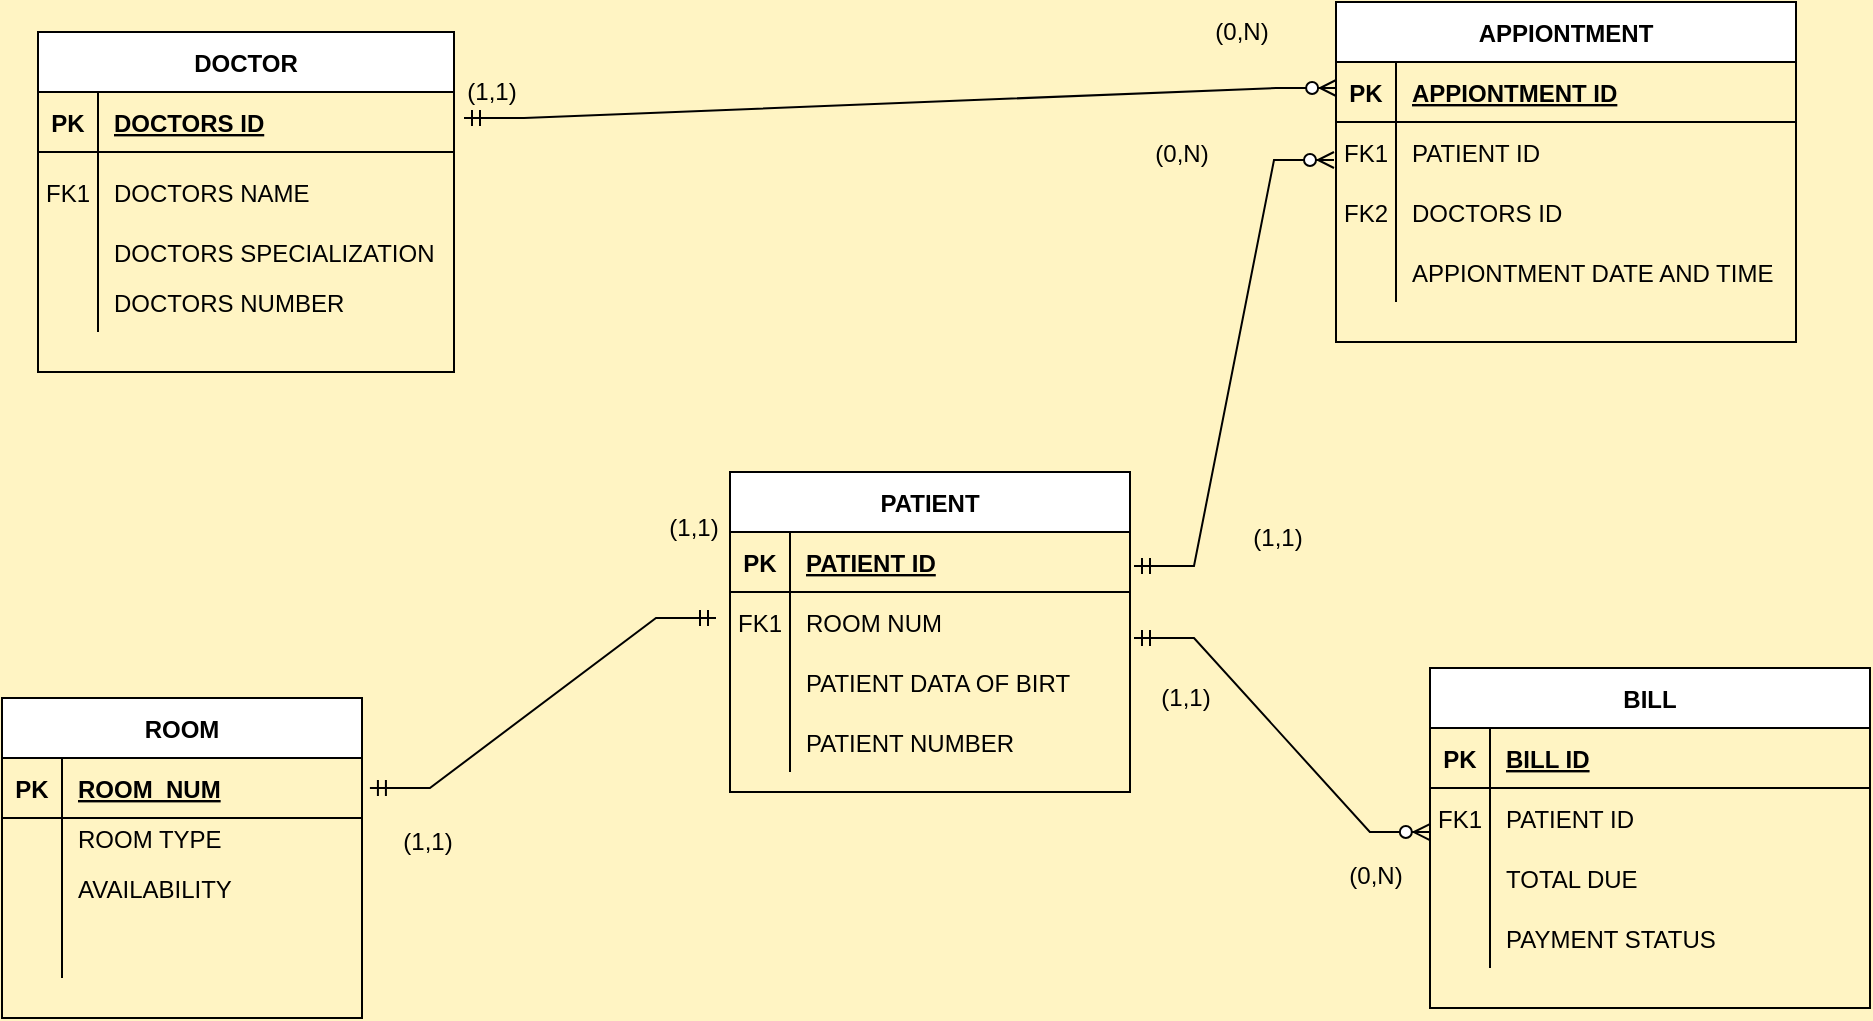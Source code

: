 <mxfile version="26.0.16">
  <diagram id="R2lEEEUBdFMjLlhIrx00" name="Page-1">
    <mxGraphModel dx="1700" dy="1997" grid="0" gridSize="10" guides="0" tooltips="1" connect="0" arrows="1" fold="1" page="1" pageScale="1" pageWidth="1100" pageHeight="850" background="#FFF4C3" math="0" shadow="0" extFonts="Permanent Marker^https://fonts.googleapis.com/css?family=Permanent+Marker">
      <root>
        <mxCell id="0" />
        <mxCell id="1" parent="0" />
        <mxCell id="ucOzIZoaLktqHXl51RP_-7" value="ROOM" style="shape=table;startSize=30;container=1;collapsible=1;childLayout=tableLayout;fixedRows=1;rowLines=0;fontStyle=1;align=center;resizeLast=1;" parent="1" vertex="1">
          <mxGeometry x="93" y="-492" width="180" height="160" as="geometry" />
        </mxCell>
        <mxCell id="ucOzIZoaLktqHXl51RP_-8" value="" style="shape=partialRectangle;collapsible=0;dropTarget=0;pointerEvents=0;fillColor=none;points=[[0,0.5],[1,0.5]];portConstraint=eastwest;top=0;left=0;right=0;bottom=1;" parent="ucOzIZoaLktqHXl51RP_-7" vertex="1">
          <mxGeometry y="30" width="180" height="30" as="geometry" />
        </mxCell>
        <mxCell id="ucOzIZoaLktqHXl51RP_-9" value="PK" style="shape=partialRectangle;overflow=hidden;connectable=0;fillColor=none;top=0;left=0;bottom=0;right=0;fontStyle=1;" parent="ucOzIZoaLktqHXl51RP_-8" vertex="1">
          <mxGeometry width="30" height="30" as="geometry">
            <mxRectangle width="30" height="30" as="alternateBounds" />
          </mxGeometry>
        </mxCell>
        <mxCell id="ucOzIZoaLktqHXl51RP_-10" value="ROOM  NUM" style="shape=partialRectangle;overflow=hidden;connectable=0;fillColor=none;top=0;left=0;bottom=0;right=0;align=left;spacingLeft=6;fontStyle=5;" parent="ucOzIZoaLktqHXl51RP_-8" vertex="1">
          <mxGeometry x="30" width="150" height="30" as="geometry">
            <mxRectangle width="150" height="30" as="alternateBounds" />
          </mxGeometry>
        </mxCell>
        <mxCell id="ucOzIZoaLktqHXl51RP_-11" value="" style="shape=partialRectangle;collapsible=0;dropTarget=0;pointerEvents=0;fillColor=none;points=[[0,0.5],[1,0.5]];portConstraint=eastwest;top=0;left=0;right=0;bottom=0;" parent="ucOzIZoaLktqHXl51RP_-7" vertex="1">
          <mxGeometry y="60" width="180" height="20" as="geometry" />
        </mxCell>
        <mxCell id="ucOzIZoaLktqHXl51RP_-12" value="" style="shape=partialRectangle;overflow=hidden;connectable=0;fillColor=none;top=0;left=0;bottom=0;right=0;" parent="ucOzIZoaLktqHXl51RP_-11" vertex="1">
          <mxGeometry width="30" height="20" as="geometry">
            <mxRectangle width="30" height="20" as="alternateBounds" />
          </mxGeometry>
        </mxCell>
        <mxCell id="ucOzIZoaLktqHXl51RP_-13" value="ROOM TYPE " style="shape=partialRectangle;overflow=hidden;connectable=0;fillColor=none;top=0;left=0;bottom=0;right=0;align=left;spacingLeft=6;" parent="ucOzIZoaLktqHXl51RP_-11" vertex="1">
          <mxGeometry x="30" width="150" height="20" as="geometry">
            <mxRectangle width="150" height="20" as="alternateBounds" />
          </mxGeometry>
        </mxCell>
        <mxCell id="ucOzIZoaLktqHXl51RP_-14" value="" style="shape=partialRectangle;collapsible=0;dropTarget=0;pointerEvents=0;fillColor=none;points=[[0,0.5],[1,0.5]];portConstraint=eastwest;top=0;left=0;right=0;bottom=0;" parent="ucOzIZoaLktqHXl51RP_-7" vertex="1">
          <mxGeometry y="80" width="180" height="30" as="geometry" />
        </mxCell>
        <mxCell id="ucOzIZoaLktqHXl51RP_-15" value="" style="shape=partialRectangle;overflow=hidden;connectable=0;fillColor=none;top=0;left=0;bottom=0;right=0;" parent="ucOzIZoaLktqHXl51RP_-14" vertex="1">
          <mxGeometry width="30" height="30" as="geometry">
            <mxRectangle width="30" height="30" as="alternateBounds" />
          </mxGeometry>
        </mxCell>
        <mxCell id="ucOzIZoaLktqHXl51RP_-16" value="AVAILABILITY" style="shape=partialRectangle;overflow=hidden;connectable=0;fillColor=none;top=0;left=0;bottom=0;right=0;align=left;spacingLeft=6;" parent="ucOzIZoaLktqHXl51RP_-14" vertex="1">
          <mxGeometry x="30" width="150" height="30" as="geometry">
            <mxRectangle width="150" height="30" as="alternateBounds" />
          </mxGeometry>
        </mxCell>
        <mxCell id="ucOzIZoaLktqHXl51RP_-17" value="" style="shape=partialRectangle;collapsible=0;dropTarget=0;pointerEvents=0;fillColor=none;points=[[0,0.5],[1,0.5]];portConstraint=eastwest;top=0;left=0;right=0;bottom=0;" parent="ucOzIZoaLktqHXl51RP_-7" vertex="1">
          <mxGeometry y="110" width="180" height="30" as="geometry" />
        </mxCell>
        <mxCell id="ucOzIZoaLktqHXl51RP_-18" value="" style="shape=partialRectangle;overflow=hidden;connectable=0;fillColor=none;top=0;left=0;bottom=0;right=0;" parent="ucOzIZoaLktqHXl51RP_-17" vertex="1">
          <mxGeometry width="30" height="30" as="geometry">
            <mxRectangle width="30" height="30" as="alternateBounds" />
          </mxGeometry>
        </mxCell>
        <mxCell id="ucOzIZoaLktqHXl51RP_-19" value="" style="shape=partialRectangle;overflow=hidden;connectable=0;fillColor=none;top=0;left=0;bottom=0;right=0;align=left;spacingLeft=6;" parent="ucOzIZoaLktqHXl51RP_-17" vertex="1">
          <mxGeometry x="30" width="150" height="30" as="geometry">
            <mxRectangle width="150" height="30" as="alternateBounds" />
          </mxGeometry>
        </mxCell>
        <mxCell id="C-vyLk0tnHw3VtMMgP7b-2" value="PATIENT" style="shape=table;startSize=30;container=1;collapsible=1;childLayout=tableLayout;fixedRows=1;rowLines=0;fontStyle=1;align=center;resizeLast=1;" parent="1" vertex="1">
          <mxGeometry x="457" y="-605" width="200" height="160" as="geometry" />
        </mxCell>
        <mxCell id="C-vyLk0tnHw3VtMMgP7b-3" value="" style="shape=partialRectangle;collapsible=0;dropTarget=0;pointerEvents=0;fillColor=none;points=[[0,0.5],[1,0.5]];portConstraint=eastwest;top=0;left=0;right=0;bottom=1;" parent="C-vyLk0tnHw3VtMMgP7b-2" vertex="1">
          <mxGeometry y="30" width="200" height="30" as="geometry" />
        </mxCell>
        <mxCell id="C-vyLk0tnHw3VtMMgP7b-4" value="PK" style="shape=partialRectangle;overflow=hidden;connectable=0;fillColor=none;top=0;left=0;bottom=0;right=0;fontStyle=1;" parent="C-vyLk0tnHw3VtMMgP7b-3" vertex="1">
          <mxGeometry width="30" height="30" as="geometry">
            <mxRectangle width="30" height="30" as="alternateBounds" />
          </mxGeometry>
        </mxCell>
        <mxCell id="C-vyLk0tnHw3VtMMgP7b-5" value="PATIENT ID" style="shape=partialRectangle;overflow=hidden;connectable=0;fillColor=none;top=0;left=0;bottom=0;right=0;align=left;spacingLeft=6;fontStyle=5;" parent="C-vyLk0tnHw3VtMMgP7b-3" vertex="1">
          <mxGeometry x="30" width="170" height="30" as="geometry">
            <mxRectangle width="170" height="30" as="alternateBounds" />
          </mxGeometry>
        </mxCell>
        <mxCell id="C-vyLk0tnHw3VtMMgP7b-6" value="" style="shape=partialRectangle;collapsible=0;dropTarget=0;pointerEvents=0;fillColor=none;points=[[0,0.5],[1,0.5]];portConstraint=eastwest;top=0;left=0;right=0;bottom=0;" parent="C-vyLk0tnHw3VtMMgP7b-2" vertex="1">
          <mxGeometry y="60" width="200" height="30" as="geometry" />
        </mxCell>
        <mxCell id="C-vyLk0tnHw3VtMMgP7b-7" value="FK1" style="shape=partialRectangle;overflow=hidden;connectable=0;fillColor=none;top=0;left=0;bottom=0;right=0;" parent="C-vyLk0tnHw3VtMMgP7b-6" vertex="1">
          <mxGeometry width="30" height="30" as="geometry">
            <mxRectangle width="30" height="30" as="alternateBounds" />
          </mxGeometry>
        </mxCell>
        <mxCell id="C-vyLk0tnHw3VtMMgP7b-8" value="ROOM NUM" style="shape=partialRectangle;overflow=hidden;connectable=0;fillColor=none;top=0;left=0;bottom=0;right=0;align=left;spacingLeft=6;" parent="C-vyLk0tnHw3VtMMgP7b-6" vertex="1">
          <mxGeometry x="30" width="170" height="30" as="geometry">
            <mxRectangle width="170" height="30" as="alternateBounds" />
          </mxGeometry>
        </mxCell>
        <mxCell id="C-vyLk0tnHw3VtMMgP7b-9" value="" style="shape=partialRectangle;collapsible=0;dropTarget=0;pointerEvents=0;fillColor=none;points=[[0,0.5],[1,0.5]];portConstraint=eastwest;top=0;left=0;right=0;bottom=0;" parent="C-vyLk0tnHw3VtMMgP7b-2" vertex="1">
          <mxGeometry y="90" width="200" height="30" as="geometry" />
        </mxCell>
        <mxCell id="C-vyLk0tnHw3VtMMgP7b-10" value="" style="shape=partialRectangle;overflow=hidden;connectable=0;fillColor=none;top=0;left=0;bottom=0;right=0;" parent="C-vyLk0tnHw3VtMMgP7b-9" vertex="1">
          <mxGeometry width="30" height="30" as="geometry">
            <mxRectangle width="30" height="30" as="alternateBounds" />
          </mxGeometry>
        </mxCell>
        <mxCell id="C-vyLk0tnHw3VtMMgP7b-11" value="PATIENT DATA OF BIRT" style="shape=partialRectangle;overflow=hidden;connectable=0;fillColor=none;top=0;left=0;bottom=0;right=0;align=left;spacingLeft=6;" parent="C-vyLk0tnHw3VtMMgP7b-9" vertex="1">
          <mxGeometry x="30" width="170" height="30" as="geometry">
            <mxRectangle width="170" height="30" as="alternateBounds" />
          </mxGeometry>
        </mxCell>
        <mxCell id="ucOzIZoaLktqHXl51RP_-4" value="" style="shape=partialRectangle;collapsible=0;dropTarget=0;pointerEvents=0;fillColor=none;points=[[0,0.5],[1,0.5]];portConstraint=eastwest;top=0;left=0;right=0;bottom=0;" parent="C-vyLk0tnHw3VtMMgP7b-2" vertex="1">
          <mxGeometry y="120" width="200" height="30" as="geometry" />
        </mxCell>
        <mxCell id="ucOzIZoaLktqHXl51RP_-5" value="" style="shape=partialRectangle;overflow=hidden;connectable=0;fillColor=none;top=0;left=0;bottom=0;right=0;" parent="ucOzIZoaLktqHXl51RP_-4" vertex="1">
          <mxGeometry width="30" height="30" as="geometry">
            <mxRectangle width="30" height="30" as="alternateBounds" />
          </mxGeometry>
        </mxCell>
        <mxCell id="ucOzIZoaLktqHXl51RP_-6" value="PATIENT NUMBER" style="shape=partialRectangle;overflow=hidden;connectable=0;fillColor=none;top=0;left=0;bottom=0;right=0;align=left;spacingLeft=6;" parent="ucOzIZoaLktqHXl51RP_-4" vertex="1">
          <mxGeometry x="30" width="170" height="30" as="geometry">
            <mxRectangle width="170" height="30" as="alternateBounds" />
          </mxGeometry>
        </mxCell>
        <mxCell id="ucOzIZoaLktqHXl51RP_-20" value="BILL" style="shape=table;startSize=30;container=1;collapsible=1;childLayout=tableLayout;fixedRows=1;rowLines=0;fontStyle=1;align=center;resizeLast=1;" parent="1" vertex="1">
          <mxGeometry x="807" y="-507" width="220" height="170" as="geometry" />
        </mxCell>
        <mxCell id="ucOzIZoaLktqHXl51RP_-21" value="" style="shape=partialRectangle;collapsible=0;dropTarget=0;pointerEvents=0;fillColor=none;points=[[0,0.5],[1,0.5]];portConstraint=eastwest;top=0;left=0;right=0;bottom=1;" parent="ucOzIZoaLktqHXl51RP_-20" vertex="1">
          <mxGeometry y="30" width="220" height="30" as="geometry" />
        </mxCell>
        <mxCell id="ucOzIZoaLktqHXl51RP_-22" value="PK" style="shape=partialRectangle;overflow=hidden;connectable=0;fillColor=none;top=0;left=0;bottom=0;right=0;fontStyle=1;" parent="ucOzIZoaLktqHXl51RP_-21" vertex="1">
          <mxGeometry width="30" height="30" as="geometry">
            <mxRectangle width="30" height="30" as="alternateBounds" />
          </mxGeometry>
        </mxCell>
        <mxCell id="ucOzIZoaLktqHXl51RP_-23" value="BILL ID" style="shape=partialRectangle;overflow=hidden;connectable=0;fillColor=none;top=0;left=0;bottom=0;right=0;align=left;spacingLeft=6;fontStyle=5;" parent="ucOzIZoaLktqHXl51RP_-21" vertex="1">
          <mxGeometry x="30" width="190" height="30" as="geometry">
            <mxRectangle width="190" height="30" as="alternateBounds" />
          </mxGeometry>
        </mxCell>
        <mxCell id="ucOzIZoaLktqHXl51RP_-24" value="" style="shape=partialRectangle;collapsible=0;dropTarget=0;pointerEvents=0;fillColor=none;points=[[0,0.5],[1,0.5]];portConstraint=eastwest;top=0;left=0;right=0;bottom=0;" parent="ucOzIZoaLktqHXl51RP_-20" vertex="1">
          <mxGeometry y="60" width="220" height="30" as="geometry" />
        </mxCell>
        <mxCell id="ucOzIZoaLktqHXl51RP_-25" value="FK1" style="shape=partialRectangle;overflow=hidden;connectable=0;fillColor=none;top=0;left=0;bottom=0;right=0;" parent="ucOzIZoaLktqHXl51RP_-24" vertex="1">
          <mxGeometry width="30" height="30" as="geometry">
            <mxRectangle width="30" height="30" as="alternateBounds" />
          </mxGeometry>
        </mxCell>
        <mxCell id="ucOzIZoaLktqHXl51RP_-26" value="PATIENT ID" style="shape=partialRectangle;overflow=hidden;connectable=0;fillColor=none;top=0;left=0;bottom=0;right=0;align=left;spacingLeft=6;" parent="ucOzIZoaLktqHXl51RP_-24" vertex="1">
          <mxGeometry x="30" width="190" height="30" as="geometry">
            <mxRectangle width="190" height="30" as="alternateBounds" />
          </mxGeometry>
        </mxCell>
        <mxCell id="ucOzIZoaLktqHXl51RP_-27" value="" style="shape=partialRectangle;collapsible=0;dropTarget=0;pointerEvents=0;fillColor=none;points=[[0,0.5],[1,0.5]];portConstraint=eastwest;top=0;left=0;right=0;bottom=0;" parent="ucOzIZoaLktqHXl51RP_-20" vertex="1">
          <mxGeometry y="90" width="220" height="30" as="geometry" />
        </mxCell>
        <mxCell id="ucOzIZoaLktqHXl51RP_-28" value="" style="shape=partialRectangle;overflow=hidden;connectable=0;fillColor=none;top=0;left=0;bottom=0;right=0;" parent="ucOzIZoaLktqHXl51RP_-27" vertex="1">
          <mxGeometry width="30" height="30" as="geometry">
            <mxRectangle width="30" height="30" as="alternateBounds" />
          </mxGeometry>
        </mxCell>
        <mxCell id="ucOzIZoaLktqHXl51RP_-29" value="TOTAL DUE" style="shape=partialRectangle;overflow=hidden;connectable=0;fillColor=none;top=0;left=0;bottom=0;right=0;align=left;spacingLeft=6;" parent="ucOzIZoaLktqHXl51RP_-27" vertex="1">
          <mxGeometry x="30" width="190" height="30" as="geometry">
            <mxRectangle width="190" height="30" as="alternateBounds" />
          </mxGeometry>
        </mxCell>
        <mxCell id="ucOzIZoaLktqHXl51RP_-30" value="" style="shape=partialRectangle;collapsible=0;dropTarget=0;pointerEvents=0;fillColor=none;points=[[0,0.5],[1,0.5]];portConstraint=eastwest;top=0;left=0;right=0;bottom=0;" parent="ucOzIZoaLktqHXl51RP_-20" vertex="1">
          <mxGeometry y="120" width="220" height="30" as="geometry" />
        </mxCell>
        <mxCell id="ucOzIZoaLktqHXl51RP_-31" value="" style="shape=partialRectangle;overflow=hidden;connectable=0;fillColor=none;top=0;left=0;bottom=0;right=0;" parent="ucOzIZoaLktqHXl51RP_-30" vertex="1">
          <mxGeometry width="30" height="30" as="geometry">
            <mxRectangle width="30" height="30" as="alternateBounds" />
          </mxGeometry>
        </mxCell>
        <mxCell id="ucOzIZoaLktqHXl51RP_-32" value="PAYMENT STATUS" style="shape=partialRectangle;overflow=hidden;connectable=0;fillColor=none;top=0;left=0;bottom=0;right=0;align=left;spacingLeft=6;" parent="ucOzIZoaLktqHXl51RP_-30" vertex="1">
          <mxGeometry x="30" width="190" height="30" as="geometry">
            <mxRectangle width="190" height="30" as="alternateBounds" />
          </mxGeometry>
        </mxCell>
        <mxCell id="ucOzIZoaLktqHXl51RP_-33" value="APPIONTMENT" style="shape=table;startSize=30;container=1;collapsible=1;childLayout=tableLayout;fixedRows=1;rowLines=0;fontStyle=1;align=center;resizeLast=1;" parent="1" vertex="1">
          <mxGeometry x="760" y="-840" width="230" height="170" as="geometry" />
        </mxCell>
        <mxCell id="ucOzIZoaLktqHXl51RP_-34" value="" style="shape=partialRectangle;collapsible=0;dropTarget=0;pointerEvents=0;fillColor=none;points=[[0,0.5],[1,0.5]];portConstraint=eastwest;top=0;left=0;right=0;bottom=1;" parent="ucOzIZoaLktqHXl51RP_-33" vertex="1">
          <mxGeometry y="30" width="230" height="30" as="geometry" />
        </mxCell>
        <mxCell id="ucOzIZoaLktqHXl51RP_-35" value="PK" style="shape=partialRectangle;overflow=hidden;connectable=0;fillColor=none;top=0;left=0;bottom=0;right=0;fontStyle=1;" parent="ucOzIZoaLktqHXl51RP_-34" vertex="1">
          <mxGeometry width="30" height="30" as="geometry">
            <mxRectangle width="30" height="30" as="alternateBounds" />
          </mxGeometry>
        </mxCell>
        <mxCell id="ucOzIZoaLktqHXl51RP_-36" value="APPIONTMENT ID" style="shape=partialRectangle;overflow=hidden;connectable=0;fillColor=none;top=0;left=0;bottom=0;right=0;align=left;spacingLeft=6;fontStyle=5;" parent="ucOzIZoaLktqHXl51RP_-34" vertex="1">
          <mxGeometry x="30" width="200" height="30" as="geometry">
            <mxRectangle width="200" height="30" as="alternateBounds" />
          </mxGeometry>
        </mxCell>
        <mxCell id="ucOzIZoaLktqHXl51RP_-37" value="" style="shape=partialRectangle;collapsible=0;dropTarget=0;pointerEvents=0;fillColor=none;points=[[0,0.5],[1,0.5]];portConstraint=eastwest;top=0;left=0;right=0;bottom=0;" parent="ucOzIZoaLktqHXl51RP_-33" vertex="1">
          <mxGeometry y="60" width="230" height="30" as="geometry" />
        </mxCell>
        <mxCell id="ucOzIZoaLktqHXl51RP_-38" value="FK1" style="shape=partialRectangle;overflow=hidden;connectable=0;fillColor=none;top=0;left=0;bottom=0;right=0;" parent="ucOzIZoaLktqHXl51RP_-37" vertex="1">
          <mxGeometry width="30" height="30" as="geometry">
            <mxRectangle width="30" height="30" as="alternateBounds" />
          </mxGeometry>
        </mxCell>
        <mxCell id="ucOzIZoaLktqHXl51RP_-39" value="PATIENT ID" style="shape=partialRectangle;overflow=hidden;connectable=0;fillColor=none;top=0;left=0;bottom=0;right=0;align=left;spacingLeft=6;" parent="ucOzIZoaLktqHXl51RP_-37" vertex="1">
          <mxGeometry x="30" width="200" height="30" as="geometry">
            <mxRectangle width="200" height="30" as="alternateBounds" />
          </mxGeometry>
        </mxCell>
        <mxCell id="ucOzIZoaLktqHXl51RP_-40" value="" style="shape=partialRectangle;collapsible=0;dropTarget=0;pointerEvents=0;fillColor=none;points=[[0,0.5],[1,0.5]];portConstraint=eastwest;top=0;left=0;right=0;bottom=0;" parent="ucOzIZoaLktqHXl51RP_-33" vertex="1">
          <mxGeometry y="90" width="230" height="30" as="geometry" />
        </mxCell>
        <mxCell id="ucOzIZoaLktqHXl51RP_-41" value="FK2" style="shape=partialRectangle;overflow=hidden;connectable=0;fillColor=none;top=0;left=0;bottom=0;right=0;" parent="ucOzIZoaLktqHXl51RP_-40" vertex="1">
          <mxGeometry width="30" height="30" as="geometry">
            <mxRectangle width="30" height="30" as="alternateBounds" />
          </mxGeometry>
        </mxCell>
        <mxCell id="ucOzIZoaLktqHXl51RP_-42" value="DOCTORS ID" style="shape=partialRectangle;overflow=hidden;connectable=0;fillColor=none;top=0;left=0;bottom=0;right=0;align=left;spacingLeft=6;" parent="ucOzIZoaLktqHXl51RP_-40" vertex="1">
          <mxGeometry x="30" width="200" height="30" as="geometry">
            <mxRectangle width="200" height="30" as="alternateBounds" />
          </mxGeometry>
        </mxCell>
        <mxCell id="ucOzIZoaLktqHXl51RP_-43" value="" style="shape=partialRectangle;collapsible=0;dropTarget=0;pointerEvents=0;fillColor=none;points=[[0,0.5],[1,0.5]];portConstraint=eastwest;top=0;left=0;right=0;bottom=0;" parent="ucOzIZoaLktqHXl51RP_-33" vertex="1">
          <mxGeometry y="120" width="230" height="30" as="geometry" />
        </mxCell>
        <mxCell id="ucOzIZoaLktqHXl51RP_-44" value="" style="shape=partialRectangle;overflow=hidden;connectable=0;fillColor=none;top=0;left=0;bottom=0;right=0;" parent="ucOzIZoaLktqHXl51RP_-43" vertex="1">
          <mxGeometry width="30" height="30" as="geometry">
            <mxRectangle width="30" height="30" as="alternateBounds" />
          </mxGeometry>
        </mxCell>
        <mxCell id="ucOzIZoaLktqHXl51RP_-45" value="APPIONTMENT DATE AND TIME" style="shape=partialRectangle;overflow=hidden;connectable=0;fillColor=none;top=0;left=0;bottom=0;right=0;align=left;spacingLeft=6;" parent="ucOzIZoaLktqHXl51RP_-43" vertex="1">
          <mxGeometry x="30" width="200" height="30" as="geometry">
            <mxRectangle width="200" height="30" as="alternateBounds" />
          </mxGeometry>
        </mxCell>
        <mxCell id="pJFqb_I9UgKfuZICgmUJ-14" value="DOCTOR" style="shape=table;startSize=30;container=1;collapsible=1;childLayout=tableLayout;fixedRows=1;rowLines=0;fontStyle=1;align=center;resizeLast=1;" parent="1" vertex="1">
          <mxGeometry x="111" y="-825" width="208" height="170" as="geometry" />
        </mxCell>
        <mxCell id="pJFqb_I9UgKfuZICgmUJ-15" value="" style="shape=partialRectangle;collapsible=0;dropTarget=0;pointerEvents=0;fillColor=none;points=[[0,0.5],[1,0.5]];portConstraint=eastwest;top=0;left=0;right=0;bottom=1;" parent="pJFqb_I9UgKfuZICgmUJ-14" vertex="1">
          <mxGeometry y="30" width="208" height="30" as="geometry" />
        </mxCell>
        <mxCell id="pJFqb_I9UgKfuZICgmUJ-16" value="PK" style="shape=partialRectangle;overflow=hidden;connectable=0;fillColor=none;top=0;left=0;bottom=0;right=0;fontStyle=1;" parent="pJFqb_I9UgKfuZICgmUJ-15" vertex="1">
          <mxGeometry width="30" height="30" as="geometry">
            <mxRectangle width="30" height="30" as="alternateBounds" />
          </mxGeometry>
        </mxCell>
        <mxCell id="pJFqb_I9UgKfuZICgmUJ-17" value="DOCTORS ID" style="shape=partialRectangle;overflow=hidden;connectable=0;fillColor=none;top=0;left=0;bottom=0;right=0;align=left;spacingLeft=6;fontStyle=5;" parent="pJFqb_I9UgKfuZICgmUJ-15" vertex="1">
          <mxGeometry x="30" width="178" height="30" as="geometry">
            <mxRectangle width="178" height="30" as="alternateBounds" />
          </mxGeometry>
        </mxCell>
        <mxCell id="pJFqb_I9UgKfuZICgmUJ-18" value="" style="shape=partialRectangle;collapsible=0;dropTarget=0;pointerEvents=0;fillColor=none;points=[[0,0.5],[1,0.5]];portConstraint=eastwest;top=0;left=0;right=0;bottom=0;" parent="pJFqb_I9UgKfuZICgmUJ-14" vertex="1">
          <mxGeometry y="60" width="208" height="40" as="geometry" />
        </mxCell>
        <mxCell id="pJFqb_I9UgKfuZICgmUJ-19" value="FK1" style="shape=partialRectangle;overflow=hidden;connectable=0;fillColor=none;top=0;left=0;bottom=0;right=0;" parent="pJFqb_I9UgKfuZICgmUJ-18" vertex="1">
          <mxGeometry width="30" height="40" as="geometry">
            <mxRectangle width="30" height="40" as="alternateBounds" />
          </mxGeometry>
        </mxCell>
        <mxCell id="pJFqb_I9UgKfuZICgmUJ-20" value="DOCTORS NAME" style="shape=partialRectangle;overflow=hidden;connectable=0;fillColor=none;top=0;left=0;bottom=0;right=0;align=left;spacingLeft=6;" parent="pJFqb_I9UgKfuZICgmUJ-18" vertex="1">
          <mxGeometry x="30" width="178" height="40" as="geometry">
            <mxRectangle width="178" height="40" as="alternateBounds" />
          </mxGeometry>
        </mxCell>
        <mxCell id="pJFqb_I9UgKfuZICgmUJ-21" value="" style="shape=partialRectangle;collapsible=0;dropTarget=0;pointerEvents=0;fillColor=none;points=[[0,0.5],[1,0.5]];portConstraint=eastwest;top=0;left=0;right=0;bottom=0;" parent="pJFqb_I9UgKfuZICgmUJ-14" vertex="1">
          <mxGeometry y="100" width="208" height="20" as="geometry" />
        </mxCell>
        <mxCell id="pJFqb_I9UgKfuZICgmUJ-22" value="" style="shape=partialRectangle;overflow=hidden;connectable=0;fillColor=none;top=0;left=0;bottom=0;right=0;" parent="pJFqb_I9UgKfuZICgmUJ-21" vertex="1">
          <mxGeometry width="30" height="20" as="geometry">
            <mxRectangle width="30" height="20" as="alternateBounds" />
          </mxGeometry>
        </mxCell>
        <mxCell id="pJFqb_I9UgKfuZICgmUJ-23" value="DOCTORS SPECIALIZATION" style="shape=partialRectangle;overflow=hidden;connectable=0;fillColor=none;top=0;left=0;bottom=0;right=0;align=left;spacingLeft=6;" parent="pJFqb_I9UgKfuZICgmUJ-21" vertex="1">
          <mxGeometry x="30" width="178" height="20" as="geometry">
            <mxRectangle width="178" height="20" as="alternateBounds" />
          </mxGeometry>
        </mxCell>
        <mxCell id="ucOzIZoaLktqHXl51RP_-1" value="" style="shape=partialRectangle;collapsible=0;dropTarget=0;pointerEvents=0;fillColor=none;points=[[0,0.5],[1,0.5]];portConstraint=eastwest;top=0;left=0;right=0;bottom=0;" parent="pJFqb_I9UgKfuZICgmUJ-14" vertex="1">
          <mxGeometry y="120" width="208" height="30" as="geometry" />
        </mxCell>
        <mxCell id="ucOzIZoaLktqHXl51RP_-2" value="" style="shape=partialRectangle;overflow=hidden;connectable=0;fillColor=none;top=0;left=0;bottom=0;right=0;" parent="ucOzIZoaLktqHXl51RP_-1" vertex="1">
          <mxGeometry width="30" height="30" as="geometry">
            <mxRectangle width="30" height="30" as="alternateBounds" />
          </mxGeometry>
        </mxCell>
        <mxCell id="ucOzIZoaLktqHXl51RP_-3" value="DOCTORS NUMBER" style="shape=partialRectangle;overflow=hidden;connectable=0;fillColor=none;top=0;left=0;bottom=0;right=0;align=left;spacingLeft=6;" parent="ucOzIZoaLktqHXl51RP_-1" vertex="1">
          <mxGeometry x="30" width="178" height="30" as="geometry">
            <mxRectangle width="178" height="30" as="alternateBounds" />
          </mxGeometry>
        </mxCell>
        <mxCell id="ucOzIZoaLktqHXl51RP_-65" value="" style="edgeStyle=entityRelationEdgeStyle;fontSize=12;html=1;endArrow=ERzeroToMany;startArrow=ERmandOne;rounded=0;entryX=-0.017;entryY=0.633;entryDx=0;entryDy=0;entryPerimeter=0;exitX=1.005;exitY=0.633;exitDx=0;exitDy=0;exitPerimeter=0;" parent="1" edge="1">
          <mxGeometry width="100" height="100" relative="1" as="geometry">
            <mxPoint x="324.0" y="-782" as="sourcePoint" />
            <mxPoint x="760.05" y="-797" as="targetPoint" />
          </mxGeometry>
        </mxCell>
        <mxCell id="ucOzIZoaLktqHXl51RP_-67" value="" style="edgeStyle=entityRelationEdgeStyle;fontSize=12;html=1;endArrow=ERzeroToMany;startArrow=ERmandOne;rounded=0;exitX=1.01;exitY=0.567;exitDx=0;exitDy=0;exitPerimeter=0;" parent="1" source="C-vyLk0tnHw3VtMMgP7b-3" edge="1">
          <mxGeometry width="100" height="100" relative="1" as="geometry">
            <mxPoint x="659" y="-661" as="sourcePoint" />
            <mxPoint x="759" y="-761" as="targetPoint" />
          </mxGeometry>
        </mxCell>
        <mxCell id="ucOzIZoaLktqHXl51RP_-68" value="" style="edgeStyle=entityRelationEdgeStyle;fontSize=12;html=1;endArrow=ERmandOne;startArrow=ERmandOne;rounded=0;exitX=1.022;exitY=0.5;exitDx=0;exitDy=0;exitPerimeter=0;" parent="1" source="ucOzIZoaLktqHXl51RP_-8" edge="1">
          <mxGeometry width="100" height="100" relative="1" as="geometry">
            <mxPoint x="431" y="-524" as="sourcePoint" />
            <mxPoint x="450" y="-532" as="targetPoint" />
          </mxGeometry>
        </mxCell>
        <mxCell id="ucOzIZoaLktqHXl51RP_-70" value="" style="edgeStyle=entityRelationEdgeStyle;fontSize=12;html=1;endArrow=ERzeroToMany;startArrow=ERmandOne;rounded=0;entryX=-0.014;entryY=-0.033;entryDx=0;entryDy=0;entryPerimeter=0;exitX=1.01;exitY=0.767;exitDx=0;exitDy=0;exitPerimeter=0;" parent="1" source="C-vyLk0tnHw3VtMMgP7b-6" edge="1">
          <mxGeometry width="100" height="100" relative="1" as="geometry">
            <mxPoint x="610" y="-481" as="sourcePoint" />
            <mxPoint x="806.92" y="-424.99" as="targetPoint" />
          </mxGeometry>
        </mxCell>
        <mxCell id="ucOzIZoaLktqHXl51RP_-72" value="(1,1)" style="text;strokeColor=none;align=center;fillColor=none;html=1;verticalAlign=middle;whiteSpace=wrap;rounded=0;" parent="1" vertex="1">
          <mxGeometry x="308" y="-810" width="60" height="30" as="geometry" />
        </mxCell>
        <mxCell id="ucOzIZoaLktqHXl51RP_-73" value="(0,N)" style="text;strokeColor=none;align=center;fillColor=none;html=1;verticalAlign=middle;whiteSpace=wrap;rounded=0;" parent="1" vertex="1">
          <mxGeometry x="683" y="-840" width="60" height="30" as="geometry" />
        </mxCell>
        <mxCell id="ucOzIZoaLktqHXl51RP_-75" value="(0,N)" style="text;strokeColor=none;align=center;fillColor=none;html=1;verticalAlign=middle;whiteSpace=wrap;rounded=0;" parent="1" vertex="1">
          <mxGeometry x="653" y="-779" width="60" height="30" as="geometry" />
        </mxCell>
        <mxCell id="ucOzIZoaLktqHXl51RP_-76" value="(1,1)" style="text;strokeColor=none;align=center;fillColor=none;html=1;verticalAlign=middle;whiteSpace=wrap;rounded=0;" parent="1" vertex="1">
          <mxGeometry x="409" y="-592" width="60" height="30" as="geometry" />
        </mxCell>
        <mxCell id="ucOzIZoaLktqHXl51RP_-77" value="(1,1)" style="text;strokeColor=none;align=center;fillColor=none;html=1;verticalAlign=middle;whiteSpace=wrap;rounded=0;" parent="1" vertex="1">
          <mxGeometry x="276" y="-435" width="60" height="30" as="geometry" />
        </mxCell>
        <mxCell id="ucOzIZoaLktqHXl51RP_-78" value="(1,1)" style="text;strokeColor=none;align=center;fillColor=none;html=1;verticalAlign=middle;whiteSpace=wrap;rounded=0;" parent="1" vertex="1">
          <mxGeometry x="701" y="-587" width="60" height="30" as="geometry" />
        </mxCell>
        <mxCell id="ucOzIZoaLktqHXl51RP_-79" value="(1,1)" style="text;strokeColor=none;align=center;fillColor=none;html=1;verticalAlign=middle;whiteSpace=wrap;rounded=0;" parent="1" vertex="1">
          <mxGeometry x="655" y="-507" width="60" height="30" as="geometry" />
        </mxCell>
        <mxCell id="ucOzIZoaLktqHXl51RP_-80" value="(0,N)" style="text;strokeColor=none;align=center;fillColor=none;html=1;verticalAlign=middle;whiteSpace=wrap;rounded=0;" parent="1" vertex="1">
          <mxGeometry x="750" y="-418" width="60" height="30" as="geometry" />
        </mxCell>
      </root>
    </mxGraphModel>
  </diagram>
</mxfile>

